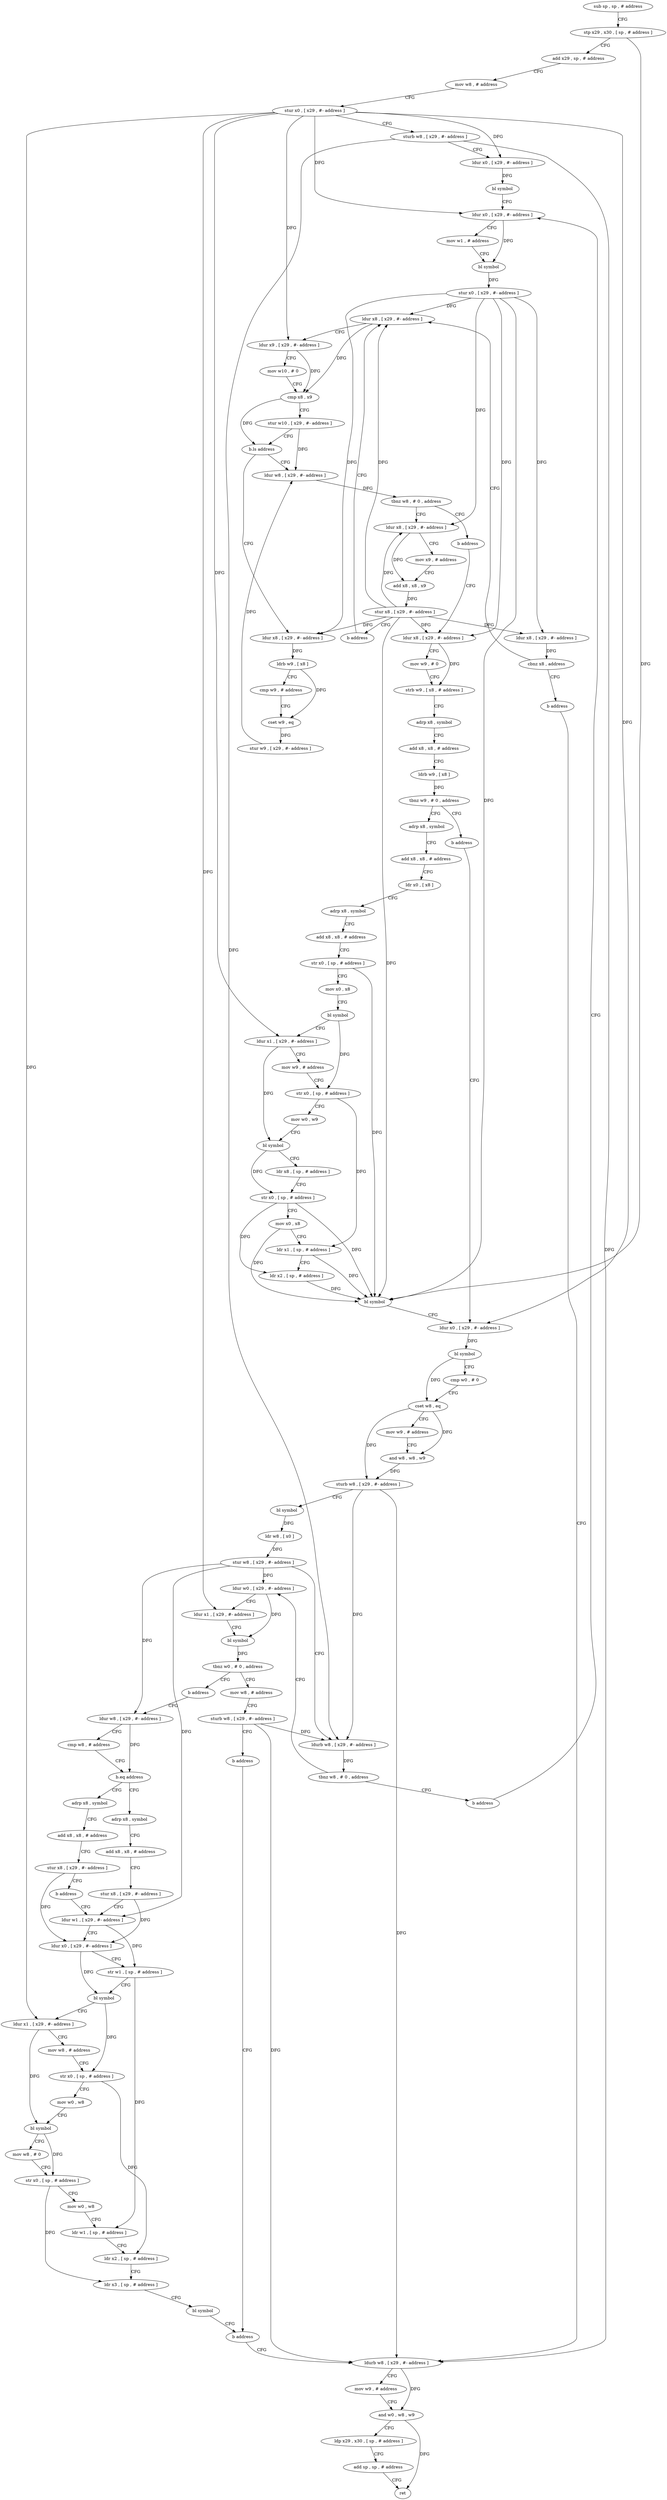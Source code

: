 digraph "func" {
"4202164" [label = "sub sp , sp , # address" ]
"4202168" [label = "stp x29 , x30 , [ sp , # address ]" ]
"4202172" [label = "add x29 , sp , # address" ]
"4202176" [label = "mov w8 , # address" ]
"4202180" [label = "stur x0 , [ x29 , #- address ]" ]
"4202184" [label = "sturb w8 , [ x29 , #- address ]" ]
"4202188" [label = "ldur x0 , [ x29 , #- address ]" ]
"4202192" [label = "bl symbol" ]
"4202196" [label = "ldur x0 , [ x29 , #- address ]" ]
"4202224" [label = "ldur x8 , [ x29 , #- address ]" ]
"4202228" [label = "ldur x9 , [ x29 , #- address ]" ]
"4202232" [label = "mov w10 , # 0" ]
"4202236" [label = "cmp x8 , x9" ]
"4202240" [label = "stur w10 , [ x29 , #- address ]" ]
"4202244" [label = "b.ls address" ]
"4202268" [label = "ldur w8 , [ x29 , #- address ]" ]
"4202248" [label = "ldur x8 , [ x29 , #- address ]" ]
"4202220" [label = "b address" ]
"4202600" [label = "ldurb w8 , [ x29 , #- address ]" ]
"4202272" [label = "tbnz w8 , # 0 , address" ]
"4202280" [label = "ldur x8 , [ x29 , #- address ]" ]
"4202276" [label = "b address" ]
"4202252" [label = "ldrb w9 , [ x8 ]" ]
"4202256" [label = "cmp w9 , # address" ]
"4202260" [label = "cset w9 , eq" ]
"4202264" [label = "stur w9 , [ x29 , #- address ]" ]
"4202604" [label = "mov w9 , # address" ]
"4202608" [label = "and w0 , w8 , w9" ]
"4202612" [label = "ldp x29 , x30 , [ sp , # address ]" ]
"4202616" [label = "add sp , sp , # address" ]
"4202620" [label = "ret" ]
"4202284" [label = "mov x9 , # address" ]
"4202288" [label = "add x8 , x8 , x9" ]
"4202292" [label = "stur x8 , [ x29 , #- address ]" ]
"4202296" [label = "b address" ]
"4202300" [label = "ldur x8 , [ x29 , #- address ]" ]
"4202304" [label = "mov w9 , # 0" ]
"4202308" [label = "strb w9 , [ x8 , # address ]" ]
"4202312" [label = "adrp x8 , symbol" ]
"4202316" [label = "add x8 , x8 , # address" ]
"4202320" [label = "ldrb w9 , [ x8 ]" ]
"4202324" [label = "tbnz w9 , # 0 , address" ]
"4202332" [label = "adrp x8 , symbol" ]
"4202328" [label = "b address" ]
"4202336" [label = "add x8 , x8 , # address" ]
"4202340" [label = "ldr x0 , [ x8 ]" ]
"4202344" [label = "adrp x8 , symbol" ]
"4202348" [label = "add x8 , x8 , # address" ]
"4202352" [label = "str x0 , [ sp , # address ]" ]
"4202356" [label = "mov x0 , x8" ]
"4202360" [label = "bl symbol" ]
"4202364" [label = "ldur x1 , [ x29 , #- address ]" ]
"4202368" [label = "mov w9 , # address" ]
"4202372" [label = "str x0 , [ sp , # address ]" ]
"4202376" [label = "mov w0 , w9" ]
"4202380" [label = "bl symbol" ]
"4202384" [label = "ldr x8 , [ sp , # address ]" ]
"4202388" [label = "str x0 , [ sp , # address ]" ]
"4202392" [label = "mov x0 , x8" ]
"4202396" [label = "ldr x1 , [ sp , # address ]" ]
"4202400" [label = "ldr x2 , [ sp , # address ]" ]
"4202404" [label = "bl symbol" ]
"4202408" [label = "ldur x0 , [ x29 , #- address ]" ]
"4202596" [label = "b address" ]
"4202456" [label = "ldur w0 , [ x29 , #- address ]" ]
"4202460" [label = "ldur x1 , [ x29 , #- address ]" ]
"4202464" [label = "bl symbol" ]
"4202468" [label = "tbnz w0 , # 0 , address" ]
"4202476" [label = "mov w8 , # address" ]
"4202472" [label = "b address" ]
"4202412" [label = "bl symbol" ]
"4202416" [label = "cmp w0 , # 0" ]
"4202420" [label = "cset w8 , eq" ]
"4202424" [label = "mov w9 , # address" ]
"4202428" [label = "and w8 , w8 , w9" ]
"4202432" [label = "sturb w8 , [ x29 , #- address ]" ]
"4202436" [label = "bl symbol" ]
"4202440" [label = "ldr w8 , [ x0 ]" ]
"4202444" [label = "stur w8 , [ x29 , #- address ]" ]
"4202448" [label = "ldurb w8 , [ x29 , #- address ]" ]
"4202452" [label = "tbnz w8 , # 0 , address" ]
"4202200" [label = "mov w1 , # address" ]
"4202204" [label = "bl symbol" ]
"4202208" [label = "stur x0 , [ x29 , #- address ]" ]
"4202212" [label = "ldur x8 , [ x29 , #- address ]" ]
"4202216" [label = "cbnz x8 , address" ]
"4202480" [label = "sturb w8 , [ x29 , #- address ]" ]
"4202484" [label = "b address" ]
"4202592" [label = "b address" ]
"4202488" [label = "ldur w8 , [ x29 , #- address ]" ]
"4202492" [label = "cmp w8 , # address" ]
"4202496" [label = "b.eq address" ]
"4202516" [label = "adrp x8 , symbol" ]
"4202500" [label = "adrp x8 , symbol" ]
"4202520" [label = "add x8 , x8 , # address" ]
"4202524" [label = "stur x8 , [ x29 , #- address ]" ]
"4202528" [label = "ldur w1 , [ x29 , #- address ]" ]
"4202504" [label = "add x8 , x8 , # address" ]
"4202508" [label = "stur x8 , [ x29 , #- address ]" ]
"4202512" [label = "b address" ]
"4202532" [label = "ldur x0 , [ x29 , #- address ]" ]
"4202536" [label = "str w1 , [ sp , # address ]" ]
"4202540" [label = "bl symbol" ]
"4202544" [label = "ldur x1 , [ x29 , #- address ]" ]
"4202548" [label = "mov w8 , # address" ]
"4202552" [label = "str x0 , [ sp , # address ]" ]
"4202556" [label = "mov w0 , w8" ]
"4202560" [label = "bl symbol" ]
"4202564" [label = "mov w8 , # 0" ]
"4202568" [label = "str x0 , [ sp , # address ]" ]
"4202572" [label = "mov w0 , w8" ]
"4202576" [label = "ldr w1 , [ sp , # address ]" ]
"4202580" [label = "ldr x2 , [ sp , # address ]" ]
"4202584" [label = "ldr x3 , [ sp , # address ]" ]
"4202588" [label = "bl symbol" ]
"4202164" -> "4202168" [ label = "CFG" ]
"4202168" -> "4202172" [ label = "CFG" ]
"4202168" -> "4202404" [ label = "DFG" ]
"4202172" -> "4202176" [ label = "CFG" ]
"4202176" -> "4202180" [ label = "CFG" ]
"4202180" -> "4202184" [ label = "CFG" ]
"4202180" -> "4202188" [ label = "DFG" ]
"4202180" -> "4202196" [ label = "DFG" ]
"4202180" -> "4202228" [ label = "DFG" ]
"4202180" -> "4202364" [ label = "DFG" ]
"4202180" -> "4202408" [ label = "DFG" ]
"4202180" -> "4202460" [ label = "DFG" ]
"4202180" -> "4202544" [ label = "DFG" ]
"4202184" -> "4202188" [ label = "CFG" ]
"4202184" -> "4202600" [ label = "DFG" ]
"4202184" -> "4202448" [ label = "DFG" ]
"4202188" -> "4202192" [ label = "DFG" ]
"4202192" -> "4202196" [ label = "CFG" ]
"4202196" -> "4202200" [ label = "CFG" ]
"4202196" -> "4202204" [ label = "DFG" ]
"4202224" -> "4202228" [ label = "CFG" ]
"4202224" -> "4202236" [ label = "DFG" ]
"4202228" -> "4202232" [ label = "CFG" ]
"4202228" -> "4202236" [ label = "DFG" ]
"4202232" -> "4202236" [ label = "CFG" ]
"4202236" -> "4202240" [ label = "CFG" ]
"4202236" -> "4202244" [ label = "DFG" ]
"4202240" -> "4202244" [ label = "CFG" ]
"4202240" -> "4202268" [ label = "DFG" ]
"4202244" -> "4202268" [ label = "CFG" ]
"4202244" -> "4202248" [ label = "CFG" ]
"4202268" -> "4202272" [ label = "DFG" ]
"4202248" -> "4202252" [ label = "DFG" ]
"4202220" -> "4202600" [ label = "CFG" ]
"4202600" -> "4202604" [ label = "CFG" ]
"4202600" -> "4202608" [ label = "DFG" ]
"4202272" -> "4202280" [ label = "CFG" ]
"4202272" -> "4202276" [ label = "CFG" ]
"4202280" -> "4202284" [ label = "CFG" ]
"4202280" -> "4202288" [ label = "DFG" ]
"4202276" -> "4202300" [ label = "CFG" ]
"4202252" -> "4202256" [ label = "CFG" ]
"4202252" -> "4202260" [ label = "DFG" ]
"4202256" -> "4202260" [ label = "CFG" ]
"4202260" -> "4202264" [ label = "DFG" ]
"4202264" -> "4202268" [ label = "DFG" ]
"4202604" -> "4202608" [ label = "CFG" ]
"4202608" -> "4202612" [ label = "CFG" ]
"4202608" -> "4202620" [ label = "DFG" ]
"4202612" -> "4202616" [ label = "CFG" ]
"4202616" -> "4202620" [ label = "CFG" ]
"4202284" -> "4202288" [ label = "CFG" ]
"4202288" -> "4202292" [ label = "DFG" ]
"4202292" -> "4202296" [ label = "CFG" ]
"4202292" -> "4202212" [ label = "DFG" ]
"4202292" -> "4202224" [ label = "DFG" ]
"4202292" -> "4202248" [ label = "DFG" ]
"4202292" -> "4202280" [ label = "DFG" ]
"4202292" -> "4202300" [ label = "DFG" ]
"4202292" -> "4202404" [ label = "DFG" ]
"4202296" -> "4202224" [ label = "CFG" ]
"4202300" -> "4202304" [ label = "CFG" ]
"4202300" -> "4202308" [ label = "DFG" ]
"4202304" -> "4202308" [ label = "CFG" ]
"4202308" -> "4202312" [ label = "CFG" ]
"4202312" -> "4202316" [ label = "CFG" ]
"4202316" -> "4202320" [ label = "CFG" ]
"4202320" -> "4202324" [ label = "DFG" ]
"4202324" -> "4202332" [ label = "CFG" ]
"4202324" -> "4202328" [ label = "CFG" ]
"4202332" -> "4202336" [ label = "CFG" ]
"4202328" -> "4202408" [ label = "CFG" ]
"4202336" -> "4202340" [ label = "CFG" ]
"4202340" -> "4202344" [ label = "CFG" ]
"4202344" -> "4202348" [ label = "CFG" ]
"4202348" -> "4202352" [ label = "CFG" ]
"4202352" -> "4202356" [ label = "CFG" ]
"4202352" -> "4202404" [ label = "DFG" ]
"4202356" -> "4202360" [ label = "CFG" ]
"4202360" -> "4202364" [ label = "CFG" ]
"4202360" -> "4202372" [ label = "DFG" ]
"4202364" -> "4202368" [ label = "CFG" ]
"4202364" -> "4202380" [ label = "DFG" ]
"4202368" -> "4202372" [ label = "CFG" ]
"4202372" -> "4202376" [ label = "CFG" ]
"4202372" -> "4202396" [ label = "DFG" ]
"4202376" -> "4202380" [ label = "CFG" ]
"4202380" -> "4202384" [ label = "CFG" ]
"4202380" -> "4202388" [ label = "DFG" ]
"4202384" -> "4202388" [ label = "CFG" ]
"4202388" -> "4202392" [ label = "CFG" ]
"4202388" -> "4202400" [ label = "DFG" ]
"4202388" -> "4202404" [ label = "DFG" ]
"4202392" -> "4202396" [ label = "CFG" ]
"4202392" -> "4202404" [ label = "DFG" ]
"4202396" -> "4202400" [ label = "CFG" ]
"4202396" -> "4202404" [ label = "DFG" ]
"4202400" -> "4202404" [ label = "DFG" ]
"4202404" -> "4202408" [ label = "CFG" ]
"4202408" -> "4202412" [ label = "DFG" ]
"4202596" -> "4202196" [ label = "CFG" ]
"4202456" -> "4202460" [ label = "CFG" ]
"4202456" -> "4202464" [ label = "DFG" ]
"4202460" -> "4202464" [ label = "CFG" ]
"4202464" -> "4202468" [ label = "DFG" ]
"4202468" -> "4202476" [ label = "CFG" ]
"4202468" -> "4202472" [ label = "CFG" ]
"4202476" -> "4202480" [ label = "CFG" ]
"4202472" -> "4202488" [ label = "CFG" ]
"4202412" -> "4202416" [ label = "CFG" ]
"4202412" -> "4202420" [ label = "DFG" ]
"4202416" -> "4202420" [ label = "CFG" ]
"4202420" -> "4202424" [ label = "CFG" ]
"4202420" -> "4202428" [ label = "DFG" ]
"4202420" -> "4202432" [ label = "DFG" ]
"4202424" -> "4202428" [ label = "CFG" ]
"4202428" -> "4202432" [ label = "DFG" ]
"4202432" -> "4202436" [ label = "CFG" ]
"4202432" -> "4202600" [ label = "DFG" ]
"4202432" -> "4202448" [ label = "DFG" ]
"4202436" -> "4202440" [ label = "DFG" ]
"4202440" -> "4202444" [ label = "DFG" ]
"4202444" -> "4202448" [ label = "CFG" ]
"4202444" -> "4202456" [ label = "DFG" ]
"4202444" -> "4202488" [ label = "DFG" ]
"4202444" -> "4202528" [ label = "DFG" ]
"4202448" -> "4202452" [ label = "DFG" ]
"4202452" -> "4202596" [ label = "CFG" ]
"4202452" -> "4202456" [ label = "CFG" ]
"4202200" -> "4202204" [ label = "CFG" ]
"4202204" -> "4202208" [ label = "DFG" ]
"4202208" -> "4202212" [ label = "DFG" ]
"4202208" -> "4202224" [ label = "DFG" ]
"4202208" -> "4202248" [ label = "DFG" ]
"4202208" -> "4202280" [ label = "DFG" ]
"4202208" -> "4202300" [ label = "DFG" ]
"4202208" -> "4202404" [ label = "DFG" ]
"4202212" -> "4202216" [ label = "DFG" ]
"4202216" -> "4202224" [ label = "CFG" ]
"4202216" -> "4202220" [ label = "CFG" ]
"4202480" -> "4202484" [ label = "CFG" ]
"4202480" -> "4202600" [ label = "DFG" ]
"4202480" -> "4202448" [ label = "DFG" ]
"4202484" -> "4202592" [ label = "CFG" ]
"4202592" -> "4202600" [ label = "CFG" ]
"4202488" -> "4202492" [ label = "CFG" ]
"4202488" -> "4202496" [ label = "DFG" ]
"4202492" -> "4202496" [ label = "CFG" ]
"4202496" -> "4202516" [ label = "CFG" ]
"4202496" -> "4202500" [ label = "CFG" ]
"4202516" -> "4202520" [ label = "CFG" ]
"4202500" -> "4202504" [ label = "CFG" ]
"4202520" -> "4202524" [ label = "CFG" ]
"4202524" -> "4202528" [ label = "CFG" ]
"4202524" -> "4202532" [ label = "DFG" ]
"4202528" -> "4202532" [ label = "CFG" ]
"4202528" -> "4202536" [ label = "DFG" ]
"4202504" -> "4202508" [ label = "CFG" ]
"4202508" -> "4202512" [ label = "CFG" ]
"4202508" -> "4202532" [ label = "DFG" ]
"4202512" -> "4202528" [ label = "CFG" ]
"4202532" -> "4202536" [ label = "CFG" ]
"4202532" -> "4202540" [ label = "DFG" ]
"4202536" -> "4202540" [ label = "CFG" ]
"4202536" -> "4202576" [ label = "DFG" ]
"4202540" -> "4202544" [ label = "CFG" ]
"4202540" -> "4202552" [ label = "DFG" ]
"4202544" -> "4202548" [ label = "CFG" ]
"4202544" -> "4202560" [ label = "DFG" ]
"4202548" -> "4202552" [ label = "CFG" ]
"4202552" -> "4202556" [ label = "CFG" ]
"4202552" -> "4202580" [ label = "DFG" ]
"4202556" -> "4202560" [ label = "CFG" ]
"4202560" -> "4202564" [ label = "CFG" ]
"4202560" -> "4202568" [ label = "DFG" ]
"4202564" -> "4202568" [ label = "CFG" ]
"4202568" -> "4202572" [ label = "CFG" ]
"4202568" -> "4202584" [ label = "DFG" ]
"4202572" -> "4202576" [ label = "CFG" ]
"4202576" -> "4202580" [ label = "CFG" ]
"4202580" -> "4202584" [ label = "CFG" ]
"4202584" -> "4202588" [ label = "CFG" ]
"4202588" -> "4202592" [ label = "CFG" ]
}
